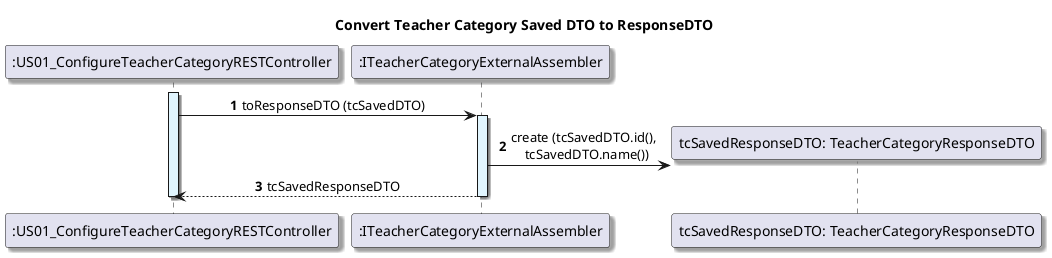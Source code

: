 @startuml

title Convert Teacher Category Saved DTO to ResponseDTO

autonumber
skinparam {
  ActivityPadding 2
  ActivityMargin 2
  BoxPadding 2
}
skinparam defaultTextAlignment center
skinparam shadowing true

participant ":US01_ConfigureTeacherCategoryRESTController" as Controller
participant ":ITeacherCategoryExternalAssembler" as tcAssembler
activate Controller #E1F5FE
Controller -> tcAssembler: toResponseDTO (tcSavedDTO)
activate tcAssembler #E1F5FE

create "tcSavedResponseDTO: TeacherCategoryResponseDTO"
tcAssembler -> "tcSavedResponseDTO: TeacherCategoryResponseDTO": create (tcSavedDTO.id(), \n tcSavedDTO.name())

tcAssembler --> Controller: tcSavedResponseDTO
deactivate tcAssembler
deactivate Controller

@enduml